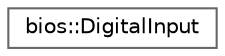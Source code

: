 digraph "Graphical Class Hierarchy"
{
 // LATEX_PDF_SIZE
  bgcolor="transparent";
  edge [fontname=Helvetica,fontsize=10,labelfontname=Helvetica,labelfontsize=10];
  node [fontname=Helvetica,fontsize=10,shape=box,height=0.2,width=0.4];
  rankdir="LR";
  Node0 [id="Node000000",label="bios::DigitalInput",height=0.2,width=0.4,color="grey40", fillcolor="white", style="filled",URL="$db/d90/classbios_1_1DigitalInput.html",tooltip=" "];
}
